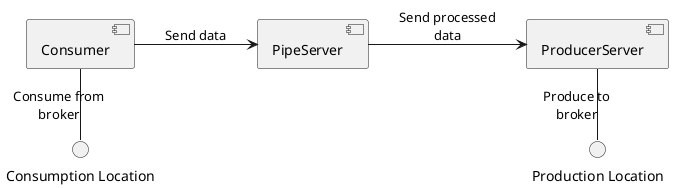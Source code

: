 @startuml
left to right direction
component "Consumer" as ConsumerServer
component PipeServer 
component ProducerServer
interface "Consumption Location" as ConsumptionLocation
interface "Production Location" as ProductionLocation

ConsumerServer -down-> PipeServer : Send data
PipeServer -down-> ProducerServer : Send processed\ndata

ConsumerServer -right- ConsumptionLocation : Consume from\nbroker 
ProducerServer -right- ProductionLocation : Produce to\nbroker
@enduml